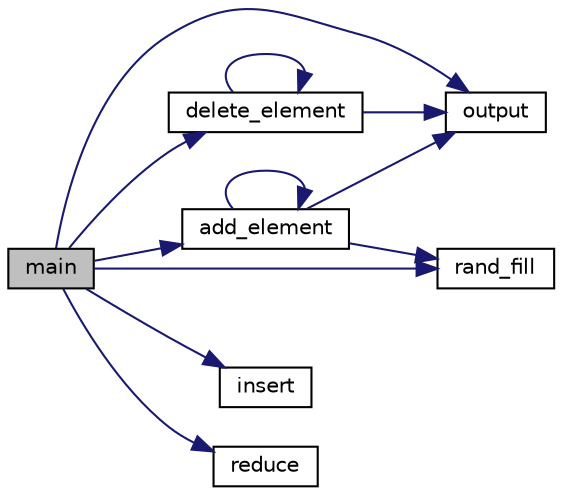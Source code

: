 digraph "main"
{
 // LATEX_PDF_SIZE
  edge [fontname="Helvetica",fontsize="10",labelfontname="Helvetica",labelfontsize="10"];
  node [fontname="Helvetica",fontsize="10",shape=record];
  rankdir="LR";
  Node1 [label="main",height=0.2,width=0.4,color="black", fillcolor="grey75", style="filled", fontcolor="black",tooltip="Головна функція."];
  Node1 -> Node2 [color="midnightblue",fontsize="10",style="solid",fontname="Helvetica"];
  Node2 [label="add_element",height=0.2,width=0.4,color="black", fillcolor="white", style="filled",URL="$lib_8c.html#a3c5e46f9d089c09847ed4b4e4b43b2ff",tooltip="@function add_element"];
  Node2 -> Node2 [color="midnightblue",fontsize="10",style="solid",fontname="Helvetica"];
  Node2 -> Node3 [color="midnightblue",fontsize="10",style="solid",fontname="Helvetica"];
  Node3 [label="output",height=0.2,width=0.4,color="black", fillcolor="white", style="filled",URL="$lib_8c.html#af1530fafef1b36d4b95803e084f6b1d7",tooltip="@function output"];
  Node2 -> Node4 [color="midnightblue",fontsize="10",style="solid",fontname="Helvetica"];
  Node4 [label="rand_fill",height=0.2,width=0.4,color="black", fillcolor="white", style="filled",URL="$lib_8c.html#a5d7d5ad12b2941e3859e9b688a18be79",tooltip="@function rand_fill"];
  Node1 -> Node5 [color="midnightblue",fontsize="10",style="solid",fontname="Helvetica"];
  Node5 [label="delete_element",height=0.2,width=0.4,color="black", fillcolor="white", style="filled",URL="$lib_8c.html#aa75a958b6ce3e10f3f3e093bd71ebae3",tooltip="@function delete_element"];
  Node5 -> Node5 [color="midnightblue",fontsize="10",style="solid",fontname="Helvetica"];
  Node5 -> Node3 [color="midnightblue",fontsize="10",style="solid",fontname="Helvetica"];
  Node1 -> Node6 [color="midnightblue",fontsize="10",style="solid",fontname="Helvetica"];
  Node6 [label="insert",height=0.2,width=0.4,color="black", fillcolor="white", style="filled",URL="$lib_8c.html#acc598cb8483b7227365ca6bff060ac39",tooltip="@function insert"];
  Node1 -> Node3 [color="midnightblue",fontsize="10",style="solid",fontname="Helvetica"];
  Node1 -> Node4 [color="midnightblue",fontsize="10",style="solid",fontname="Helvetica"];
  Node1 -> Node7 [color="midnightblue",fontsize="10",style="solid",fontname="Helvetica"];
  Node7 [label="reduce",height=0.2,width=0.4,color="black", fillcolor="white", style="filled",URL="$lib_8c.html#a96278bd19f8189fe90d7bd87480d9f4b",tooltip="@function reduce"];
}
